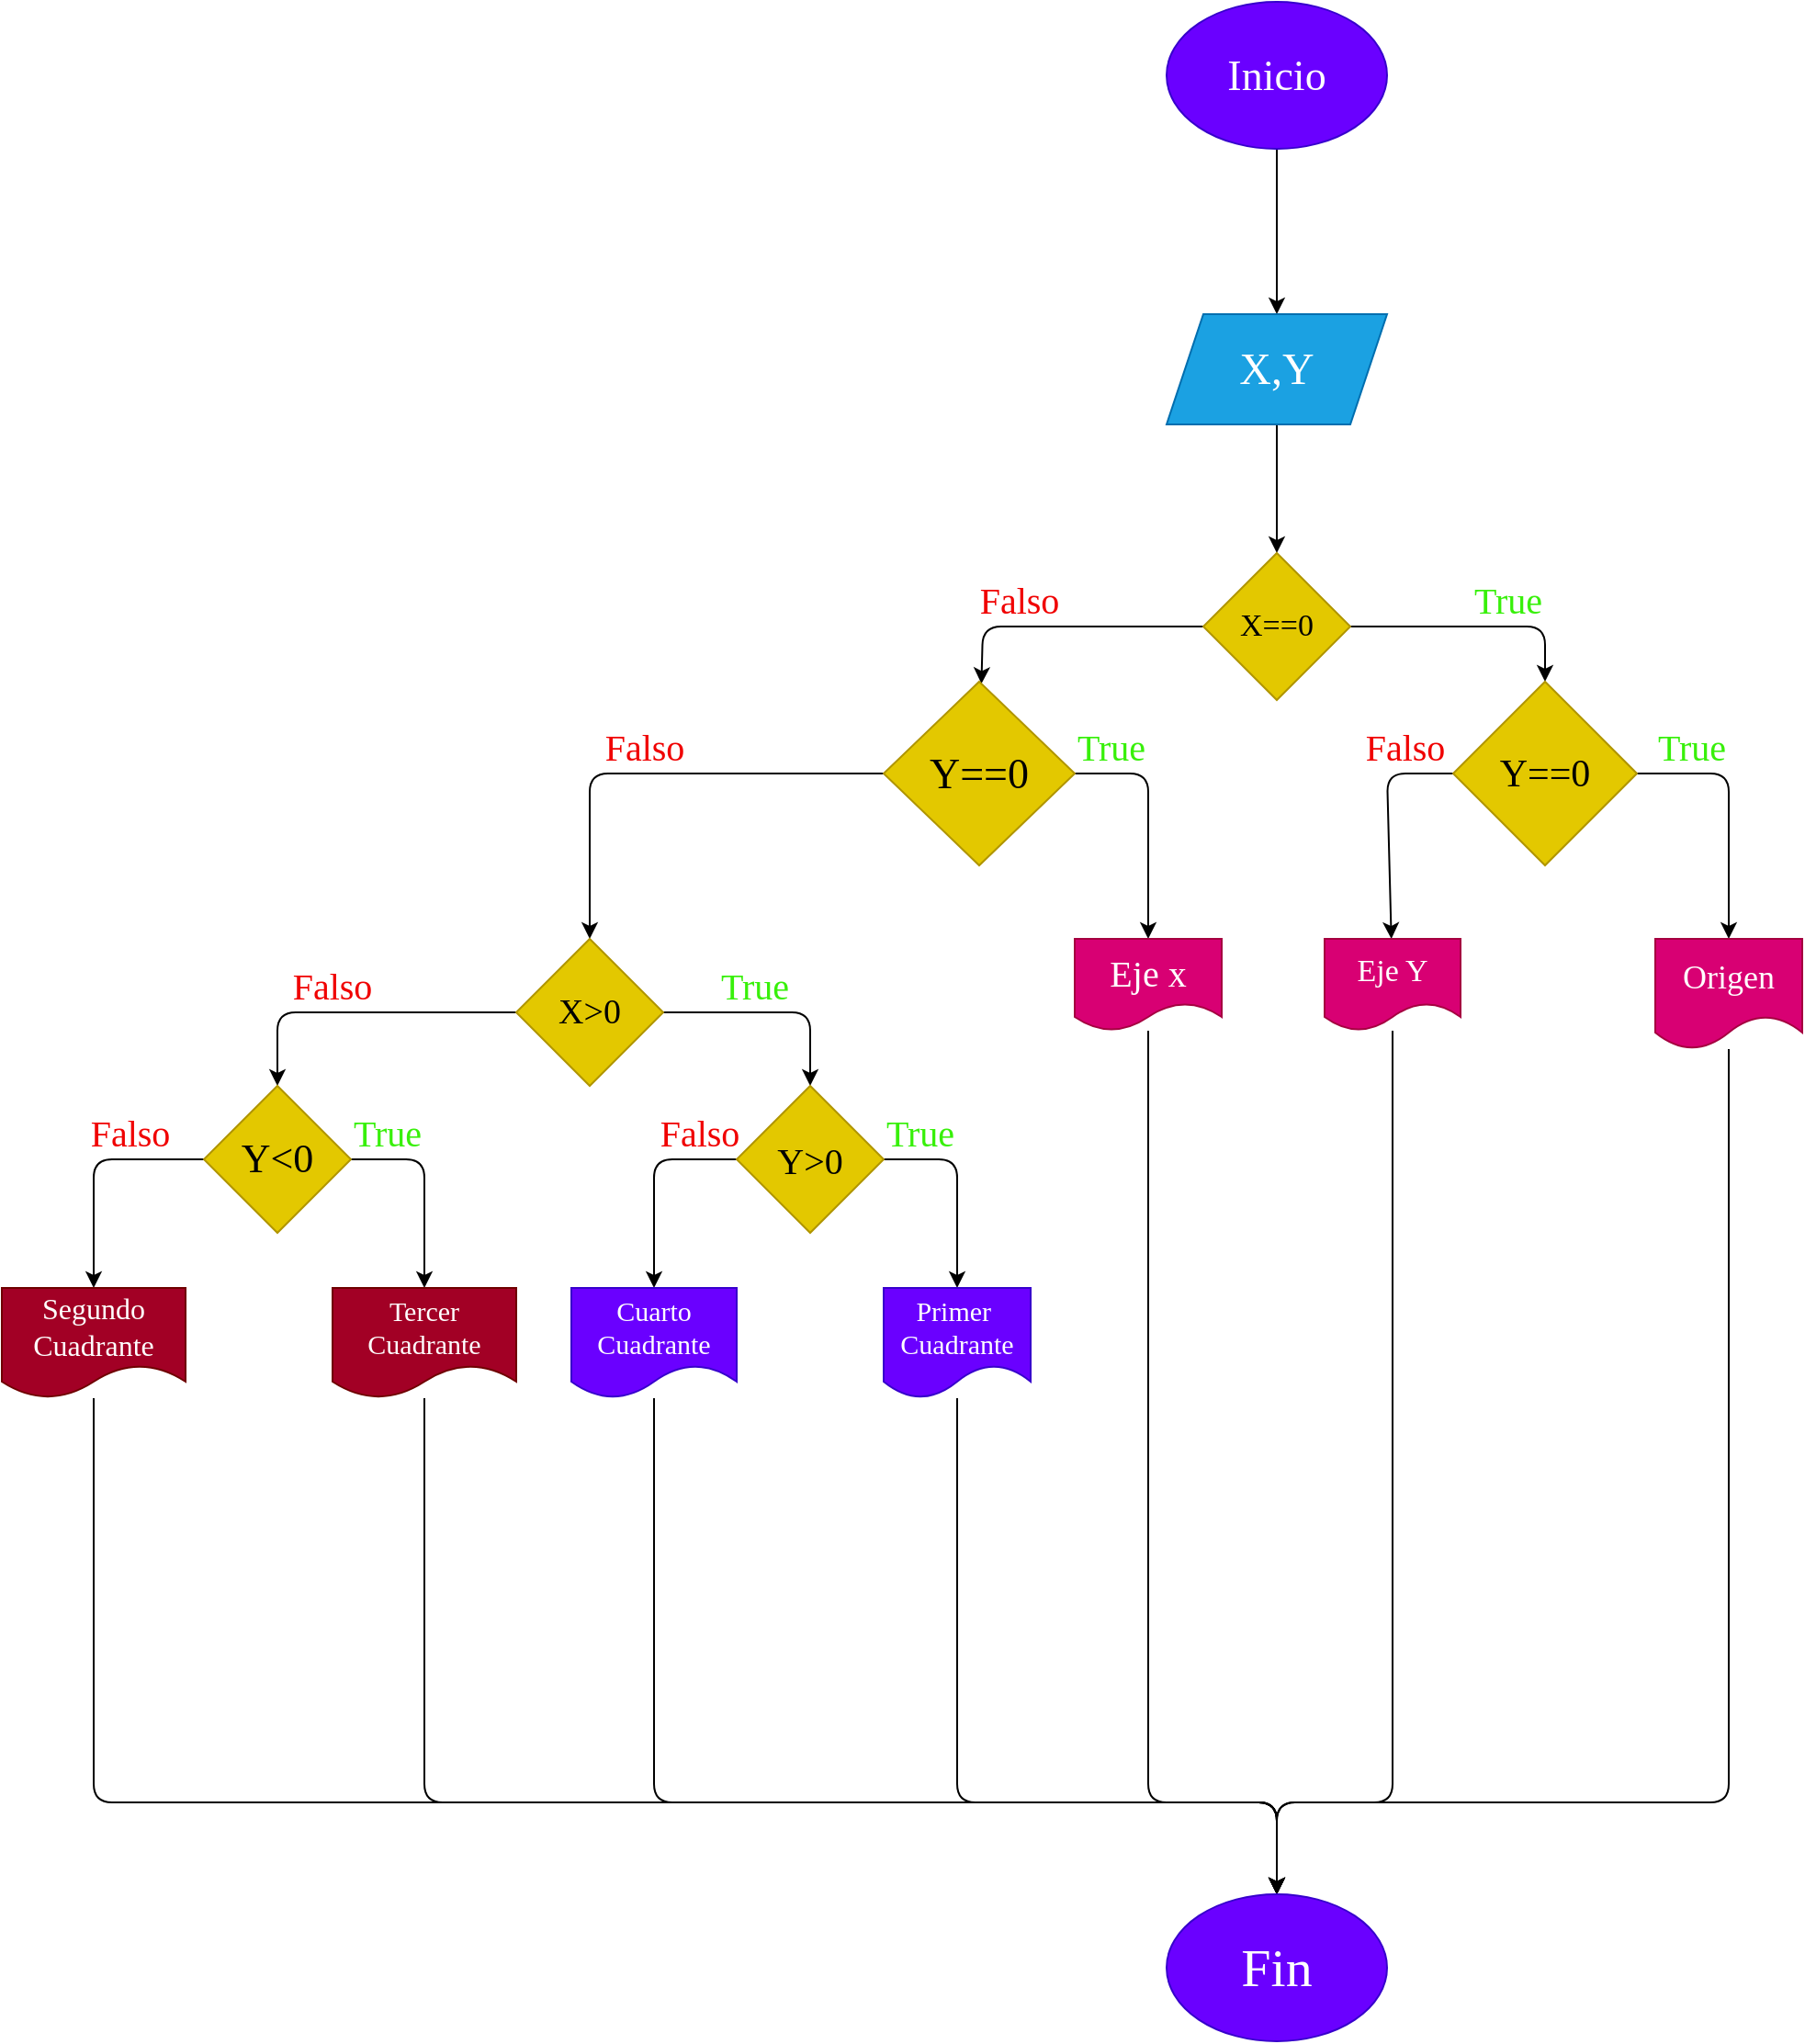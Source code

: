 <mxfile>
    <diagram id="kxzGbGIx9sgmkfija7Jn" name="Página-1">
        <mxGraphModel dx="1668" dy="409" grid="1" gridSize="10" guides="1" tooltips="1" connect="1" arrows="1" fold="1" page="1" pageScale="1" pageWidth="827" pageHeight="1169" math="0" shadow="0">
            <root>
                <mxCell id="0"/>
                <mxCell id="1" parent="0"/>
                <mxCell id="6" value="" style="edgeStyle=none;html=1;" parent="1" source="2" target="5" edge="1">
                    <mxGeometry relative="1" as="geometry"/>
                </mxCell>
                <mxCell id="2" value="Inicio" style="ellipse;whiteSpace=wrap;html=1;fillColor=#6a00ff;strokeColor=#3700CC;fontColor=#ffffff;fontFamily=Comic Sans MS;fontSize=23;" parent="1" vertex="1">
                    <mxGeometry x="354" y="10" width="120" height="80" as="geometry"/>
                </mxCell>
                <mxCell id="8" value="" style="edgeStyle=none;html=1;" parent="1" source="5" target="7" edge="1">
                    <mxGeometry relative="1" as="geometry"/>
                </mxCell>
                <mxCell id="5" value="X,Y" style="shape=parallelogram;perimeter=parallelogramPerimeter;whiteSpace=wrap;html=1;fixedSize=1;fillColor=#1ba1e2;fontColor=#ffffff;strokeColor=#006EAF;fontFamily=Comic Sans MS;fontSize=24;" parent="1" vertex="1">
                    <mxGeometry x="354" y="180" width="120" height="60" as="geometry"/>
                </mxCell>
                <mxCell id="10" value="" style="edgeStyle=none;html=1;" parent="1" source="7" target="9" edge="1">
                    <mxGeometry relative="1" as="geometry">
                        <Array as="points">
                            <mxPoint x="254" y="350"/>
                        </Array>
                    </mxGeometry>
                </mxCell>
                <mxCell id="12" value="" style="edgeStyle=none;html=1;" parent="1" source="7" target="11" edge="1">
                    <mxGeometry relative="1" as="geometry">
                        <Array as="points">
                            <mxPoint x="560" y="350"/>
                        </Array>
                    </mxGeometry>
                </mxCell>
                <mxCell id="7" value="X==0" style="rhombus;whiteSpace=wrap;html=1;fillColor=#e3c800;fontColor=#000000;strokeColor=#B09500;fontFamily=Comic Sans MS;fontSize=17;" parent="1" vertex="1">
                    <mxGeometry x="374" y="310" width="80" height="80" as="geometry"/>
                </mxCell>
                <mxCell id="20" value="" style="edgeStyle=none;html=1;" parent="1" source="9" target="19" edge="1">
                    <mxGeometry relative="1" as="geometry">
                        <Array as="points">
                            <mxPoint x="344" y="430"/>
                        </Array>
                    </mxGeometry>
                </mxCell>
                <mxCell id="22" value="" style="edgeStyle=none;html=1;" parent="1" source="9" target="21" edge="1">
                    <mxGeometry relative="1" as="geometry">
                        <Array as="points">
                            <mxPoint x="40" y="430"/>
                        </Array>
                    </mxGeometry>
                </mxCell>
                <mxCell id="9" value="Y==0" style="rhombus;whiteSpace=wrap;html=1;fillColor=#e3c800;fontColor=#000000;strokeColor=#B09500;fontFamily=Comic Sans MS;fontSize=23;" parent="1" vertex="1">
                    <mxGeometry x="200" y="380" width="104" height="100" as="geometry"/>
                </mxCell>
                <mxCell id="16" value="" style="edgeStyle=none;html=1;" parent="1" source="11" target="15" edge="1">
                    <mxGeometry relative="1" as="geometry">
                        <Array as="points">
                            <mxPoint x="474" y="430"/>
                        </Array>
                    </mxGeometry>
                </mxCell>
                <mxCell id="18" value="" style="edgeStyle=none;html=1;" parent="1" source="11" target="17" edge="1">
                    <mxGeometry relative="1" as="geometry">
                        <Array as="points">
                            <mxPoint x="660" y="430"/>
                        </Array>
                    </mxGeometry>
                </mxCell>
                <mxCell id="11" value="Y==0" style="rhombus;whiteSpace=wrap;html=1;fillColor=#e3c800;fontColor=#000000;strokeColor=#B09500;fontSize=21;fontFamily=Comic Sans MS;" parent="1" vertex="1">
                    <mxGeometry x="510" y="380" width="100" height="100" as="geometry"/>
                </mxCell>
                <mxCell id="43" style="edgeStyle=none;html=1;entryX=0.5;entryY=0;entryDx=0;entryDy=0;" parent="1" source="15" target="36" edge="1">
                    <mxGeometry relative="1" as="geometry">
                        <Array as="points">
                            <mxPoint x="477" y="990"/>
                            <mxPoint x="414" y="990"/>
                        </Array>
                    </mxGeometry>
                </mxCell>
                <mxCell id="15" value="Eje Y" style="shape=document;whiteSpace=wrap;html=1;boundedLbl=1;fillColor=#d80073;fontColor=#ffffff;strokeColor=#A50040;fontSize=17;fontFamily=Comic Sans MS;" parent="1" vertex="1">
                    <mxGeometry x="440" y="520" width="74" height="50" as="geometry"/>
                </mxCell>
                <mxCell id="44" style="edgeStyle=none;html=1;entryX=0.5;entryY=0;entryDx=0;entryDy=0;" parent="1" source="17" target="36" edge="1">
                    <mxGeometry relative="1" as="geometry">
                        <mxPoint x="410" y="990" as="targetPoint"/>
                        <Array as="points">
                            <mxPoint x="660" y="990"/>
                            <mxPoint x="414" y="990"/>
                        </Array>
                    </mxGeometry>
                </mxCell>
                <mxCell id="17" value="Origen" style="shape=document;whiteSpace=wrap;html=1;boundedLbl=1;fillColor=#d80073;fontColor=#ffffff;strokeColor=#A50040;fontSize=18;fontFamily=Comic Sans MS;" parent="1" vertex="1">
                    <mxGeometry x="620" y="520" width="80" height="60" as="geometry"/>
                </mxCell>
                <mxCell id="42" style="edgeStyle=none;html=1;entryX=0.5;entryY=0;entryDx=0;entryDy=0;" parent="1" source="19" target="36" edge="1">
                    <mxGeometry relative="1" as="geometry">
                        <Array as="points">
                            <mxPoint x="344" y="990"/>
                            <mxPoint x="414" y="990"/>
                        </Array>
                    </mxGeometry>
                </mxCell>
                <mxCell id="19" value="Eje x" style="shape=document;whiteSpace=wrap;html=1;boundedLbl=1;fillColor=#d80073;fontColor=#ffffff;strokeColor=#A50040;fontFamily=Comic Sans MS;fontSize=20;" parent="1" vertex="1">
                    <mxGeometry x="304" y="520" width="80" height="50" as="geometry"/>
                </mxCell>
                <mxCell id="24" value="" style="edgeStyle=none;html=1;" parent="1" source="21" target="23" edge="1">
                    <mxGeometry relative="1" as="geometry">
                        <Array as="points">
                            <mxPoint x="160" y="560"/>
                        </Array>
                    </mxGeometry>
                </mxCell>
                <mxCell id="26" value="" style="edgeStyle=none;html=1;" parent="1" source="21" target="25" edge="1">
                    <mxGeometry relative="1" as="geometry">
                        <Array as="points">
                            <mxPoint x="-130" y="560"/>
                        </Array>
                    </mxGeometry>
                </mxCell>
                <mxCell id="21" value="X&amp;gt;0" style="rhombus;whiteSpace=wrap;html=1;fillColor=#e3c800;fontColor=#000000;strokeColor=#B09500;fontFamily=Comic Sans MS;fontSize=19;" parent="1" vertex="1">
                    <mxGeometry y="520" width="80" height="80" as="geometry"/>
                </mxCell>
                <mxCell id="32" value="" style="edgeStyle=none;html=1;" parent="1" source="23" target="31" edge="1">
                    <mxGeometry relative="1" as="geometry">
                        <Array as="points">
                            <mxPoint x="75" y="640"/>
                        </Array>
                    </mxGeometry>
                </mxCell>
                <mxCell id="34" value="" style="edgeStyle=none;html=1;" parent="1" source="23" target="33" edge="1">
                    <mxGeometry relative="1" as="geometry">
                        <Array as="points">
                            <mxPoint x="240" y="640"/>
                        </Array>
                    </mxGeometry>
                </mxCell>
                <mxCell id="23" value="Y&amp;gt;0" style="rhombus;whiteSpace=wrap;html=1;fillColor=#e3c800;fontColor=#000000;strokeColor=#B09500;fontFamily=Comic Sans MS;fontSize=20;" parent="1" vertex="1">
                    <mxGeometry x="120" y="600" width="80" height="80" as="geometry"/>
                </mxCell>
                <mxCell id="28" value="" style="edgeStyle=none;html=1;" parent="1" source="25" target="27" edge="1">
                    <mxGeometry relative="1" as="geometry">
                        <Array as="points">
                            <mxPoint x="-230" y="640"/>
                        </Array>
                    </mxGeometry>
                </mxCell>
                <mxCell id="30" value="" style="edgeStyle=none;html=1;" parent="1" source="25" target="29" edge="1">
                    <mxGeometry relative="1" as="geometry">
                        <Array as="points">
                            <mxPoint x="-50" y="640"/>
                        </Array>
                    </mxGeometry>
                </mxCell>
                <mxCell id="25" value="Y&amp;lt;0" style="rhombus;whiteSpace=wrap;html=1;fillColor=#e3c800;fontColor=#000000;strokeColor=#B09500;fontFamily=Comic Sans MS;fontSize=22;" parent="1" vertex="1">
                    <mxGeometry x="-170" y="600" width="80" height="80" as="geometry"/>
                </mxCell>
                <mxCell id="41" style="edgeStyle=none;html=1;entryX=0.5;entryY=0;entryDx=0;entryDy=0;" parent="1" source="27" target="36" edge="1">
                    <mxGeometry relative="1" as="geometry">
                        <Array as="points">
                            <mxPoint x="-230" y="990"/>
                            <mxPoint x="414" y="990"/>
                        </Array>
                    </mxGeometry>
                </mxCell>
                <mxCell id="27" value="Segundo&lt;br style=&quot;font-size: 16px;&quot;&gt;Cuadrante" style="shape=document;whiteSpace=wrap;html=1;boundedLbl=1;fillColor=#a20025;fontColor=#ffffff;strokeColor=#6F0000;fontSize=16;fontFamily=Comic Sans MS;" parent="1" vertex="1">
                    <mxGeometry x="-280" y="710" width="100" height="60" as="geometry"/>
                </mxCell>
                <mxCell id="39" style="edgeStyle=none;html=1;entryX=0.5;entryY=0;entryDx=0;entryDy=0;" parent="1" source="29" target="36" edge="1">
                    <mxGeometry relative="1" as="geometry">
                        <Array as="points">
                            <mxPoint x="-50" y="990"/>
                            <mxPoint x="414" y="990"/>
                        </Array>
                    </mxGeometry>
                </mxCell>
                <mxCell id="29" value="Tercer&lt;br style=&quot;font-size: 15px;&quot;&gt;Cuadrante" style="shape=document;whiteSpace=wrap;html=1;boundedLbl=1;fillColor=#a20025;fontColor=#ffffff;strokeColor=#6F0000;fontSize=15;fontFamily=Comic Sans MS;" parent="1" vertex="1">
                    <mxGeometry x="-100" y="710" width="100" height="60" as="geometry"/>
                </mxCell>
                <mxCell id="40" style="edgeStyle=none;html=1;entryX=0.5;entryY=0;entryDx=0;entryDy=0;" parent="1" source="31" target="36" edge="1">
                    <mxGeometry relative="1" as="geometry">
                        <Array as="points">
                            <mxPoint x="75" y="990"/>
                            <mxPoint x="414" y="990"/>
                        </Array>
                    </mxGeometry>
                </mxCell>
                <mxCell id="31" value="Cuarto&lt;br style=&quot;font-size: 15px;&quot;&gt;Cuadrante" style="shape=document;whiteSpace=wrap;html=1;boundedLbl=1;fillColor=#6a00ff;fontColor=#ffffff;strokeColor=#3700CC;fontSize=15;fontFamily=Comic Sans MS;" parent="1" vertex="1">
                    <mxGeometry x="30" y="710" width="90" height="60" as="geometry"/>
                </mxCell>
                <mxCell id="37" style="edgeStyle=none;html=1;entryX=0.5;entryY=0;entryDx=0;entryDy=0;" parent="1" source="33" target="36" edge="1">
                    <mxGeometry relative="1" as="geometry">
                        <Array as="points">
                            <mxPoint x="240" y="990"/>
                            <mxPoint x="414" y="990"/>
                        </Array>
                    </mxGeometry>
                </mxCell>
                <mxCell id="33" value="Primer&amp;nbsp;&lt;br style=&quot;font-size: 15px;&quot;&gt;Cuadrante" style="shape=document;whiteSpace=wrap;html=1;boundedLbl=1;fillColor=#6a00ff;fontColor=#ffffff;strokeColor=#3700CC;fontSize=15;fontFamily=Comic Sans MS;" parent="1" vertex="1">
                    <mxGeometry x="200" y="710" width="80" height="60" as="geometry"/>
                </mxCell>
                <mxCell id="36" value="Fin" style="ellipse;whiteSpace=wrap;html=1;fillColor=#6a00ff;fontColor=#ffffff;strokeColor=#3700CC;fontFamily=Comic Sans MS;fontSize=29;" parent="1" vertex="1">
                    <mxGeometry x="354" y="1040" width="120" height="80" as="geometry"/>
                </mxCell>
                <mxCell id="47" value="Falso" style="text;html=1;strokeColor=none;fillColor=none;align=center;verticalAlign=middle;whiteSpace=wrap;rounded=0;fontFamily=Comic Sans MS;fontSize=20;fontColor=#F00000;" parent="1" vertex="1">
                    <mxGeometry x="244" y="320" width="60" height="30" as="geometry"/>
                </mxCell>
                <mxCell id="48" value="Falso" style="text;html=1;strokeColor=none;fillColor=none;align=center;verticalAlign=middle;whiteSpace=wrap;rounded=0;fontFamily=Comic Sans MS;fontSize=20;fontColor=#F00000;" parent="1" vertex="1">
                    <mxGeometry x="40" y="400" width="60" height="30" as="geometry"/>
                </mxCell>
                <mxCell id="49" value="Falso" style="text;html=1;strokeColor=none;fillColor=none;align=center;verticalAlign=middle;whiteSpace=wrap;rounded=0;fontFamily=Comic Sans MS;fontSize=20;fontColor=#F00000;" parent="1" vertex="1">
                    <mxGeometry x="-130" y="530" width="60" height="30" as="geometry"/>
                </mxCell>
                <mxCell id="52" value="Falso" style="text;html=1;strokeColor=none;fillColor=none;align=center;verticalAlign=middle;whiteSpace=wrap;rounded=0;fontFamily=Comic Sans MS;fontSize=20;fontColor=#F00000;" parent="1" vertex="1">
                    <mxGeometry x="-240" y="610" width="60" height="30" as="geometry"/>
                </mxCell>
                <mxCell id="53" value="True" style="text;html=1;strokeColor=none;fillColor=none;align=center;verticalAlign=middle;whiteSpace=wrap;rounded=0;fontFamily=Comic Sans MS;fontSize=20;fontColor=#38F00A;" parent="1" vertex="1">
                    <mxGeometry x="510" y="320" width="60" height="30" as="geometry"/>
                </mxCell>
                <mxCell id="54" value="True" style="text;html=1;strokeColor=none;fillColor=none;align=center;verticalAlign=middle;whiteSpace=wrap;rounded=0;fontFamily=Comic Sans MS;fontSize=20;fontColor=#38F00A;" parent="1" vertex="1">
                    <mxGeometry x="610" y="400" width="60" height="30" as="geometry"/>
                </mxCell>
                <mxCell id="55" value="True" style="text;html=1;strokeColor=none;fillColor=none;align=center;verticalAlign=middle;whiteSpace=wrap;rounded=0;fontFamily=Comic Sans MS;fontSize=20;fontColor=#38F00A;" parent="1" vertex="1">
                    <mxGeometry x="294" y="400" width="60" height="30" as="geometry"/>
                </mxCell>
                <mxCell id="56" value="True" style="text;html=1;strokeColor=none;fillColor=none;align=center;verticalAlign=middle;whiteSpace=wrap;rounded=0;fontFamily=Comic Sans MS;fontSize=20;fontColor=#38F00A;" parent="1" vertex="1">
                    <mxGeometry x="100" y="530" width="60" height="30" as="geometry"/>
                </mxCell>
                <mxCell id="57" value="True" style="text;html=1;strokeColor=none;fillColor=none;align=center;verticalAlign=middle;whiteSpace=wrap;rounded=0;fontFamily=Comic Sans MS;fontSize=20;fontColor=#38F00A;" parent="1" vertex="1">
                    <mxGeometry x="190" y="610" width="60" height="30" as="geometry"/>
                </mxCell>
                <mxCell id="58" value="True" style="text;html=1;strokeColor=none;fillColor=none;align=center;verticalAlign=middle;whiteSpace=wrap;rounded=0;fontFamily=Comic Sans MS;fontSize=20;fontColor=#38F00A;" parent="1" vertex="1">
                    <mxGeometry x="-100" y="610" width="60" height="30" as="geometry"/>
                </mxCell>
                <mxCell id="60" value="Falso" style="text;html=1;strokeColor=none;fillColor=none;align=center;verticalAlign=middle;whiteSpace=wrap;rounded=0;fontFamily=Comic Sans MS;fontSize=20;fontColor=#F00000;" parent="1" vertex="1">
                    <mxGeometry x="70" y="610" width="60" height="30" as="geometry"/>
                </mxCell>
                <mxCell id="61" value="Falso" style="text;html=1;strokeColor=none;fillColor=none;align=center;verticalAlign=middle;whiteSpace=wrap;rounded=0;fontFamily=Comic Sans MS;fontSize=20;fontColor=#F00000;" parent="1" vertex="1">
                    <mxGeometry x="454" y="400" width="60" height="30" as="geometry"/>
                </mxCell>
            </root>
        </mxGraphModel>
    </diagram>
</mxfile>